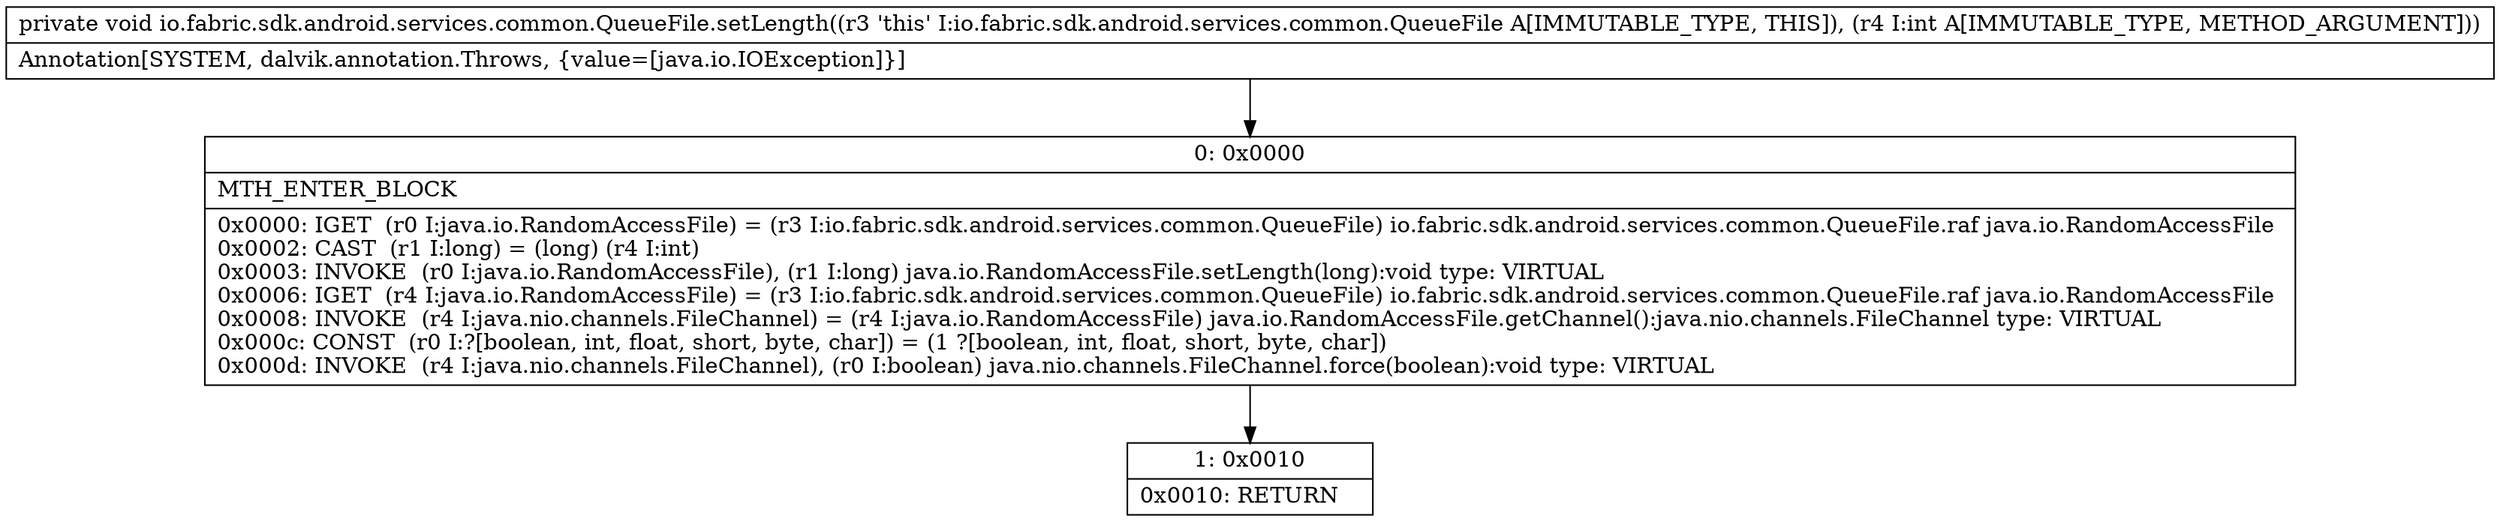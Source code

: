 digraph "CFG forio.fabric.sdk.android.services.common.QueueFile.setLength(I)V" {
Node_0 [shape=record,label="{0\:\ 0x0000|MTH_ENTER_BLOCK\l|0x0000: IGET  (r0 I:java.io.RandomAccessFile) = (r3 I:io.fabric.sdk.android.services.common.QueueFile) io.fabric.sdk.android.services.common.QueueFile.raf java.io.RandomAccessFile \l0x0002: CAST  (r1 I:long) = (long) (r4 I:int) \l0x0003: INVOKE  (r0 I:java.io.RandomAccessFile), (r1 I:long) java.io.RandomAccessFile.setLength(long):void type: VIRTUAL \l0x0006: IGET  (r4 I:java.io.RandomAccessFile) = (r3 I:io.fabric.sdk.android.services.common.QueueFile) io.fabric.sdk.android.services.common.QueueFile.raf java.io.RandomAccessFile \l0x0008: INVOKE  (r4 I:java.nio.channels.FileChannel) = (r4 I:java.io.RandomAccessFile) java.io.RandomAccessFile.getChannel():java.nio.channels.FileChannel type: VIRTUAL \l0x000c: CONST  (r0 I:?[boolean, int, float, short, byte, char]) = (1 ?[boolean, int, float, short, byte, char]) \l0x000d: INVOKE  (r4 I:java.nio.channels.FileChannel), (r0 I:boolean) java.nio.channels.FileChannel.force(boolean):void type: VIRTUAL \l}"];
Node_1 [shape=record,label="{1\:\ 0x0010|0x0010: RETURN   \l}"];
MethodNode[shape=record,label="{private void io.fabric.sdk.android.services.common.QueueFile.setLength((r3 'this' I:io.fabric.sdk.android.services.common.QueueFile A[IMMUTABLE_TYPE, THIS]), (r4 I:int A[IMMUTABLE_TYPE, METHOD_ARGUMENT]))  | Annotation[SYSTEM, dalvik.annotation.Throws, \{value=[java.io.IOException]\}]\l}"];
MethodNode -> Node_0;
Node_0 -> Node_1;
}

